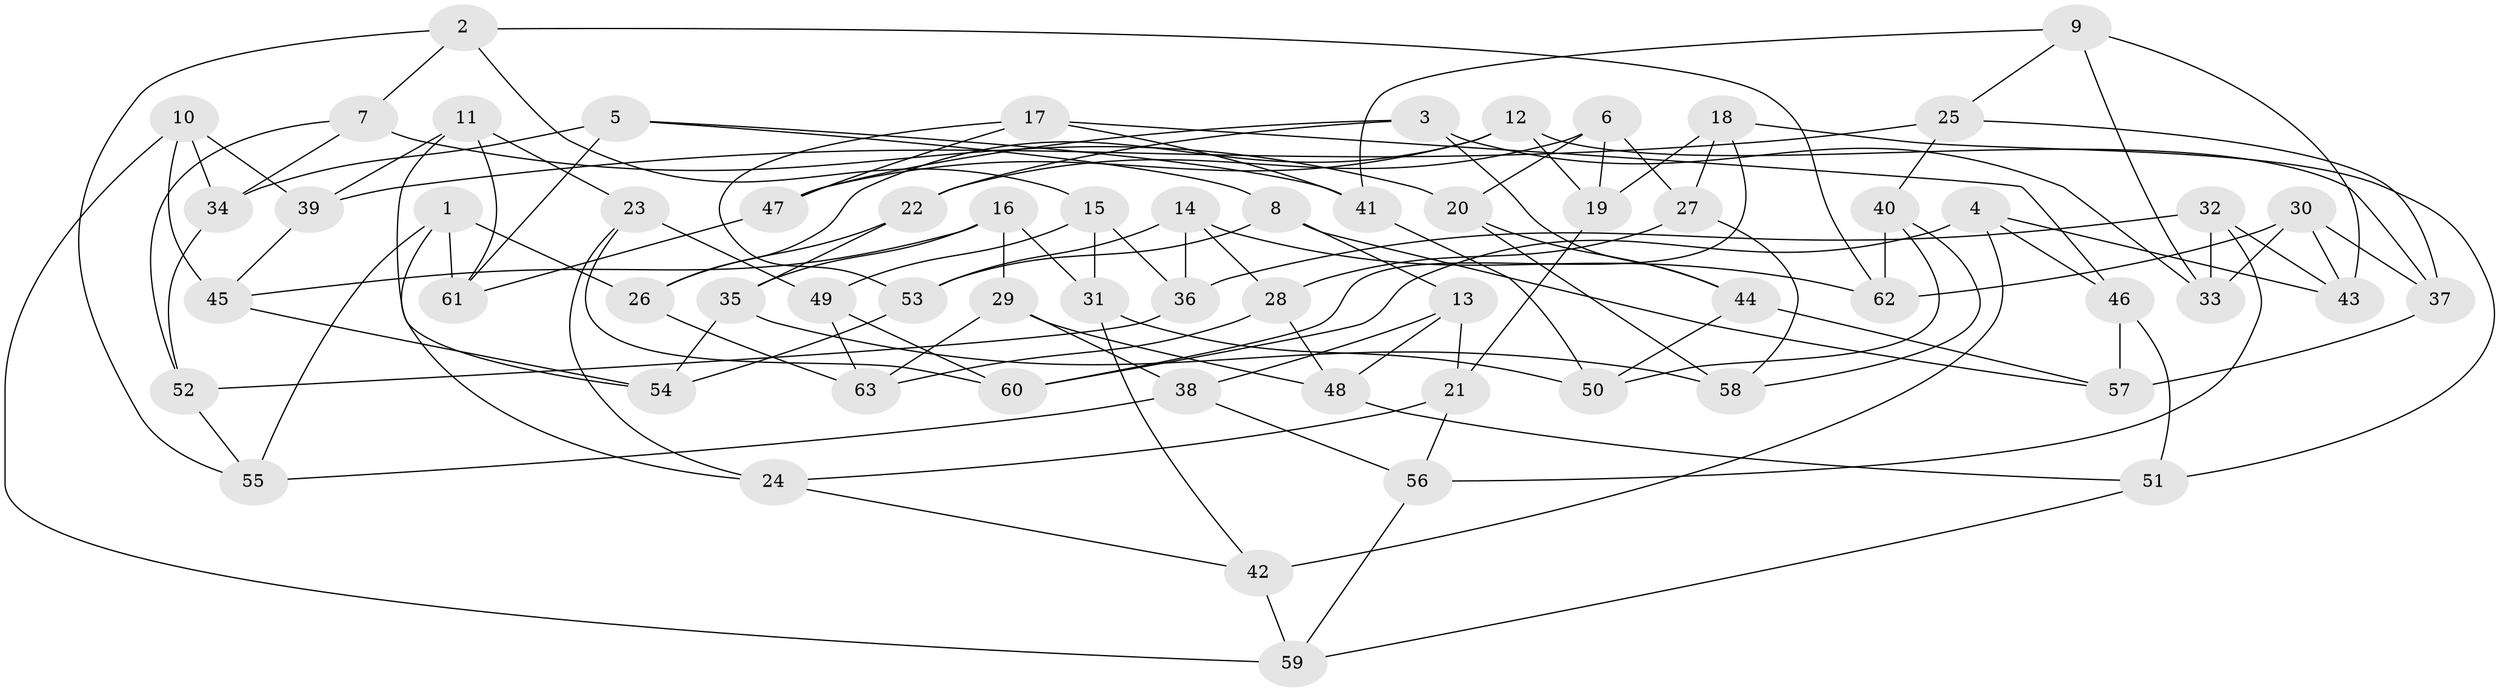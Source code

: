 // Generated by graph-tools (version 1.1) at 2025/03/03/09/25 03:03:00]
// undirected, 63 vertices, 126 edges
graph export_dot {
graph [start="1"]
  node [color=gray90,style=filled];
  1;
  2;
  3;
  4;
  5;
  6;
  7;
  8;
  9;
  10;
  11;
  12;
  13;
  14;
  15;
  16;
  17;
  18;
  19;
  20;
  21;
  22;
  23;
  24;
  25;
  26;
  27;
  28;
  29;
  30;
  31;
  32;
  33;
  34;
  35;
  36;
  37;
  38;
  39;
  40;
  41;
  42;
  43;
  44;
  45;
  46;
  47;
  48;
  49;
  50;
  51;
  52;
  53;
  54;
  55;
  56;
  57;
  58;
  59;
  60;
  61;
  62;
  63;
  1 -- 55;
  1 -- 61;
  1 -- 24;
  1 -- 26;
  2 -- 62;
  2 -- 55;
  2 -- 15;
  2 -- 7;
  3 -- 33;
  3 -- 22;
  3 -- 47;
  3 -- 44;
  4 -- 60;
  4 -- 46;
  4 -- 42;
  4 -- 43;
  5 -- 34;
  5 -- 61;
  5 -- 8;
  5 -- 41;
  6 -- 27;
  6 -- 20;
  6 -- 19;
  6 -- 22;
  7 -- 20;
  7 -- 52;
  7 -- 34;
  8 -- 57;
  8 -- 13;
  8 -- 53;
  9 -- 25;
  9 -- 43;
  9 -- 41;
  9 -- 33;
  10 -- 34;
  10 -- 59;
  10 -- 45;
  10 -- 39;
  11 -- 39;
  11 -- 54;
  11 -- 61;
  11 -- 23;
  12 -- 37;
  12 -- 19;
  12 -- 47;
  12 -- 26;
  13 -- 38;
  13 -- 48;
  13 -- 21;
  14 -- 36;
  14 -- 28;
  14 -- 62;
  14 -- 53;
  15 -- 31;
  15 -- 49;
  15 -- 36;
  16 -- 35;
  16 -- 29;
  16 -- 45;
  16 -- 31;
  17 -- 47;
  17 -- 53;
  17 -- 41;
  17 -- 46;
  18 -- 60;
  18 -- 51;
  18 -- 27;
  18 -- 19;
  19 -- 21;
  20 -- 58;
  20 -- 44;
  21 -- 24;
  21 -- 56;
  22 -- 26;
  22 -- 35;
  23 -- 60;
  23 -- 49;
  23 -- 24;
  24 -- 42;
  25 -- 39;
  25 -- 37;
  25 -- 40;
  26 -- 63;
  27 -- 28;
  27 -- 58;
  28 -- 63;
  28 -- 48;
  29 -- 38;
  29 -- 63;
  29 -- 48;
  30 -- 37;
  30 -- 43;
  30 -- 62;
  30 -- 33;
  31 -- 42;
  31 -- 50;
  32 -- 43;
  32 -- 33;
  32 -- 56;
  32 -- 36;
  34 -- 52;
  35 -- 58;
  35 -- 54;
  36 -- 52;
  37 -- 57;
  38 -- 55;
  38 -- 56;
  39 -- 45;
  40 -- 50;
  40 -- 62;
  40 -- 58;
  41 -- 50;
  42 -- 59;
  44 -- 50;
  44 -- 57;
  45 -- 54;
  46 -- 57;
  46 -- 51;
  47 -- 61;
  48 -- 51;
  49 -- 63;
  49 -- 60;
  51 -- 59;
  52 -- 55;
  53 -- 54;
  56 -- 59;
}
